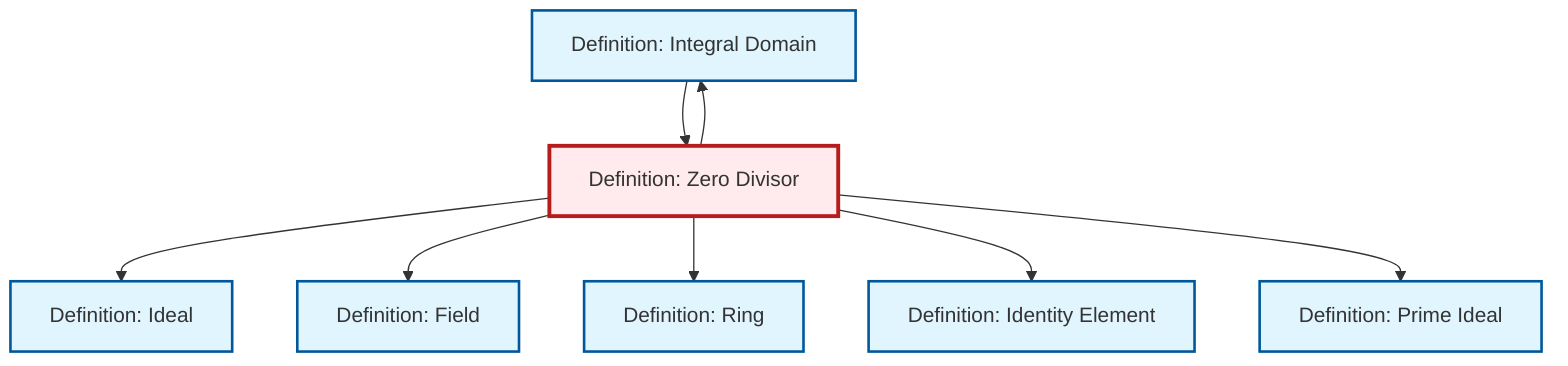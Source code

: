 graph TD
    classDef definition fill:#e1f5fe,stroke:#01579b,stroke-width:2px
    classDef theorem fill:#f3e5f5,stroke:#4a148c,stroke-width:2px
    classDef axiom fill:#fff3e0,stroke:#e65100,stroke-width:2px
    classDef example fill:#e8f5e9,stroke:#1b5e20,stroke-width:2px
    classDef current fill:#ffebee,stroke:#b71c1c,stroke-width:3px
    def-ideal["Definition: Ideal"]:::definition
    def-field["Definition: Field"]:::definition
    def-ring["Definition: Ring"]:::definition
    def-integral-domain["Definition: Integral Domain"]:::definition
    def-zero-divisor["Definition: Zero Divisor"]:::definition
    def-prime-ideal["Definition: Prime Ideal"]:::definition
    def-identity-element["Definition: Identity Element"]:::definition
    def-zero-divisor --> def-ideal
    def-zero-divisor --> def-field
    def-zero-divisor --> def-ring
    def-zero-divisor --> def-integral-domain
    def-zero-divisor --> def-identity-element
    def-integral-domain --> def-zero-divisor
    def-zero-divisor --> def-prime-ideal
    class def-zero-divisor current